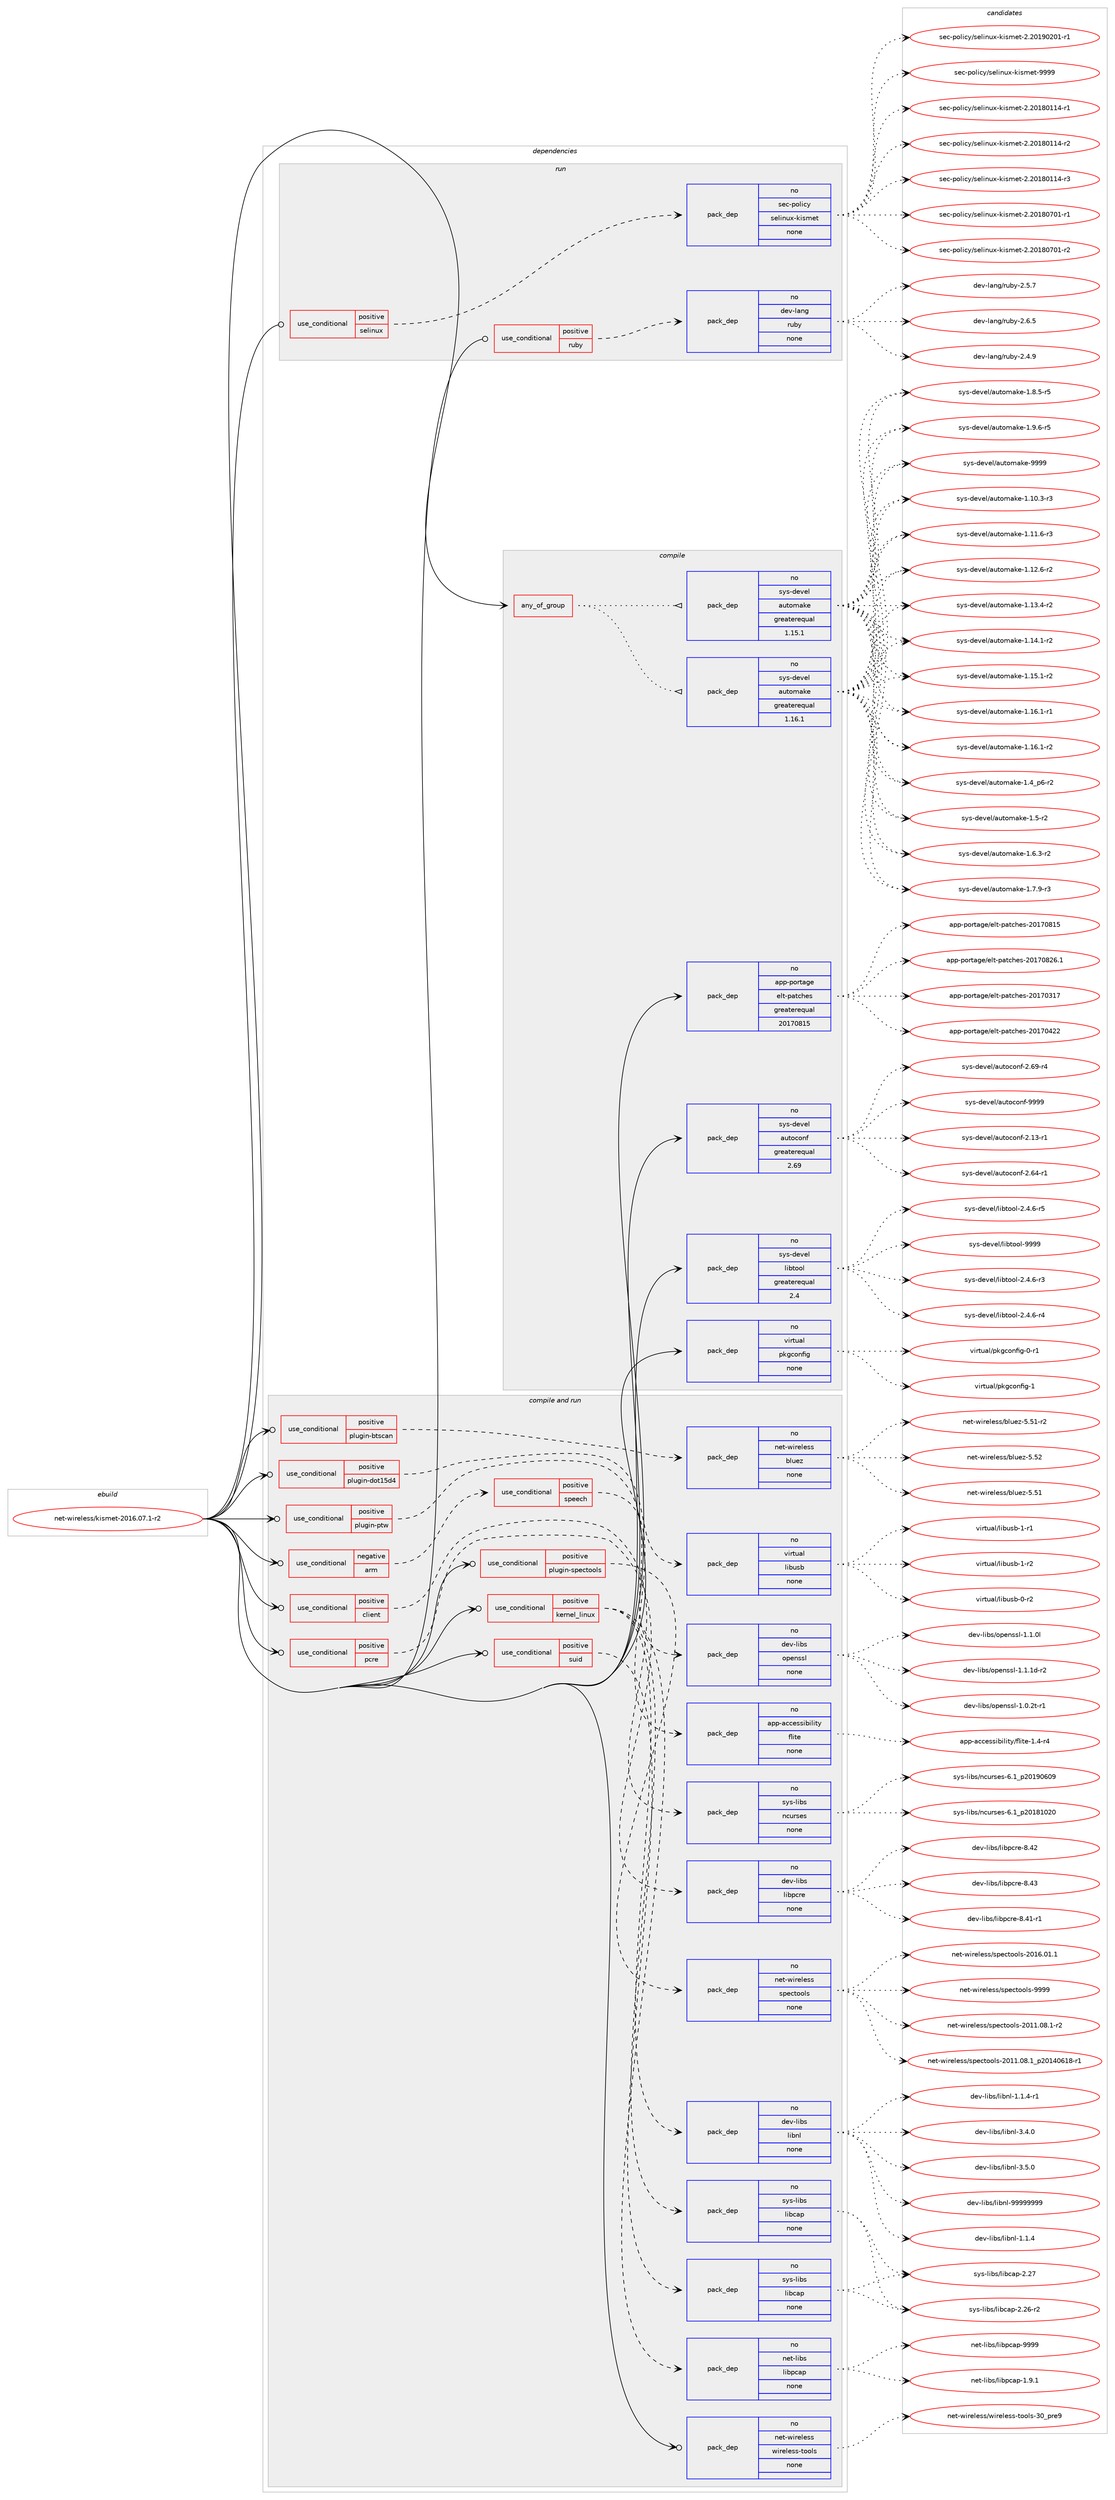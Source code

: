 digraph prolog {

# *************
# Graph options
# *************

newrank=true;
concentrate=true;
compound=true;
graph [rankdir=LR,fontname=Helvetica,fontsize=10,ranksep=1.5];#, ranksep=2.5, nodesep=0.2];
edge  [arrowhead=vee];
node  [fontname=Helvetica,fontsize=10];

# **********
# The ebuild
# **********

subgraph cluster_leftcol {
color=gray;
rank=same;
label=<<i>ebuild</i>>;
id [label="net-wireless/kismet-2016.07.1-r2", color=red, width=4, href="../net-wireless/kismet-2016.07.1-r2.svg"];
}

# ****************
# The dependencies
# ****************

subgraph cluster_midcol {
color=gray;
label=<<i>dependencies</i>>;
subgraph cluster_compile {
fillcolor="#eeeeee";
style=filled;
label=<<i>compile</i>>;
subgraph any14412 {
dependency844742 [label=<<TABLE BORDER="0" CELLBORDER="1" CELLSPACING="0" CELLPADDING="4"><TR><TD CELLPADDING="10">any_of_group</TD></TR></TABLE>>, shape=none, color=red];subgraph pack623772 {
dependency844743 [label=<<TABLE BORDER="0" CELLBORDER="1" CELLSPACING="0" CELLPADDING="4" WIDTH="220"><TR><TD ROWSPAN="6" CELLPADDING="30">pack_dep</TD></TR><TR><TD WIDTH="110">no</TD></TR><TR><TD>sys-devel</TD></TR><TR><TD>automake</TD></TR><TR><TD>greaterequal</TD></TR><TR><TD>1.16.1</TD></TR></TABLE>>, shape=none, color=blue];
}
dependency844742:e -> dependency844743:w [weight=20,style="dotted",arrowhead="oinv"];
subgraph pack623773 {
dependency844744 [label=<<TABLE BORDER="0" CELLBORDER="1" CELLSPACING="0" CELLPADDING="4" WIDTH="220"><TR><TD ROWSPAN="6" CELLPADDING="30">pack_dep</TD></TR><TR><TD WIDTH="110">no</TD></TR><TR><TD>sys-devel</TD></TR><TR><TD>automake</TD></TR><TR><TD>greaterequal</TD></TR><TR><TD>1.15.1</TD></TR></TABLE>>, shape=none, color=blue];
}
dependency844742:e -> dependency844744:w [weight=20,style="dotted",arrowhead="oinv"];
}
id:e -> dependency844742:w [weight=20,style="solid",arrowhead="vee"];
subgraph pack623774 {
dependency844745 [label=<<TABLE BORDER="0" CELLBORDER="1" CELLSPACING="0" CELLPADDING="4" WIDTH="220"><TR><TD ROWSPAN="6" CELLPADDING="30">pack_dep</TD></TR><TR><TD WIDTH="110">no</TD></TR><TR><TD>app-portage</TD></TR><TR><TD>elt-patches</TD></TR><TR><TD>greaterequal</TD></TR><TR><TD>20170815</TD></TR></TABLE>>, shape=none, color=blue];
}
id:e -> dependency844745:w [weight=20,style="solid",arrowhead="vee"];
subgraph pack623775 {
dependency844746 [label=<<TABLE BORDER="0" CELLBORDER="1" CELLSPACING="0" CELLPADDING="4" WIDTH="220"><TR><TD ROWSPAN="6" CELLPADDING="30">pack_dep</TD></TR><TR><TD WIDTH="110">no</TD></TR><TR><TD>sys-devel</TD></TR><TR><TD>autoconf</TD></TR><TR><TD>greaterequal</TD></TR><TR><TD>2.69</TD></TR></TABLE>>, shape=none, color=blue];
}
id:e -> dependency844746:w [weight=20,style="solid",arrowhead="vee"];
subgraph pack623776 {
dependency844747 [label=<<TABLE BORDER="0" CELLBORDER="1" CELLSPACING="0" CELLPADDING="4" WIDTH="220"><TR><TD ROWSPAN="6" CELLPADDING="30">pack_dep</TD></TR><TR><TD WIDTH="110">no</TD></TR><TR><TD>sys-devel</TD></TR><TR><TD>libtool</TD></TR><TR><TD>greaterequal</TD></TR><TR><TD>2.4</TD></TR></TABLE>>, shape=none, color=blue];
}
id:e -> dependency844747:w [weight=20,style="solid",arrowhead="vee"];
subgraph pack623777 {
dependency844748 [label=<<TABLE BORDER="0" CELLBORDER="1" CELLSPACING="0" CELLPADDING="4" WIDTH="220"><TR><TD ROWSPAN="6" CELLPADDING="30">pack_dep</TD></TR><TR><TD WIDTH="110">no</TD></TR><TR><TD>virtual</TD></TR><TR><TD>pkgconfig</TD></TR><TR><TD>none</TD></TR><TR><TD></TD></TR></TABLE>>, shape=none, color=blue];
}
id:e -> dependency844748:w [weight=20,style="solid",arrowhead="vee"];
}
subgraph cluster_compileandrun {
fillcolor="#eeeeee";
style=filled;
label=<<i>compile and run</i>>;
subgraph cond206055 {
dependency844749 [label=<<TABLE BORDER="0" CELLBORDER="1" CELLSPACING="0" CELLPADDING="4"><TR><TD ROWSPAN="3" CELLPADDING="10">use_conditional</TD></TR><TR><TD>negative</TD></TR><TR><TD>arm</TD></TR></TABLE>>, shape=none, color=red];
subgraph cond206056 {
dependency844750 [label=<<TABLE BORDER="0" CELLBORDER="1" CELLSPACING="0" CELLPADDING="4"><TR><TD ROWSPAN="3" CELLPADDING="10">use_conditional</TD></TR><TR><TD>positive</TD></TR><TR><TD>speech</TD></TR></TABLE>>, shape=none, color=red];
subgraph pack623778 {
dependency844751 [label=<<TABLE BORDER="0" CELLBORDER="1" CELLSPACING="0" CELLPADDING="4" WIDTH="220"><TR><TD ROWSPAN="6" CELLPADDING="30">pack_dep</TD></TR><TR><TD WIDTH="110">no</TD></TR><TR><TD>app-accessibility</TD></TR><TR><TD>flite</TD></TR><TR><TD>none</TD></TR><TR><TD></TD></TR></TABLE>>, shape=none, color=blue];
}
dependency844750:e -> dependency844751:w [weight=20,style="dashed",arrowhead="vee"];
}
dependency844749:e -> dependency844750:w [weight=20,style="dashed",arrowhead="vee"];
}
id:e -> dependency844749:w [weight=20,style="solid",arrowhead="odotvee"];
subgraph cond206057 {
dependency844752 [label=<<TABLE BORDER="0" CELLBORDER="1" CELLSPACING="0" CELLPADDING="4"><TR><TD ROWSPAN="3" CELLPADDING="10">use_conditional</TD></TR><TR><TD>positive</TD></TR><TR><TD>client</TD></TR></TABLE>>, shape=none, color=red];
subgraph pack623779 {
dependency844753 [label=<<TABLE BORDER="0" CELLBORDER="1" CELLSPACING="0" CELLPADDING="4" WIDTH="220"><TR><TD ROWSPAN="6" CELLPADDING="30">pack_dep</TD></TR><TR><TD WIDTH="110">no</TD></TR><TR><TD>sys-libs</TD></TR><TR><TD>ncurses</TD></TR><TR><TD>none</TD></TR><TR><TD></TD></TR></TABLE>>, shape=none, color=blue];
}
dependency844752:e -> dependency844753:w [weight=20,style="dashed",arrowhead="vee"];
}
id:e -> dependency844752:w [weight=20,style="solid",arrowhead="odotvee"];
subgraph cond206058 {
dependency844754 [label=<<TABLE BORDER="0" CELLBORDER="1" CELLSPACING="0" CELLPADDING="4"><TR><TD ROWSPAN="3" CELLPADDING="10">use_conditional</TD></TR><TR><TD>positive</TD></TR><TR><TD>kernel_linux</TD></TR></TABLE>>, shape=none, color=red];
subgraph pack623780 {
dependency844755 [label=<<TABLE BORDER="0" CELLBORDER="1" CELLSPACING="0" CELLPADDING="4" WIDTH="220"><TR><TD ROWSPAN="6" CELLPADDING="30">pack_dep</TD></TR><TR><TD WIDTH="110">no</TD></TR><TR><TD>sys-libs</TD></TR><TR><TD>libcap</TD></TR><TR><TD>none</TD></TR><TR><TD></TD></TR></TABLE>>, shape=none, color=blue];
}
dependency844754:e -> dependency844755:w [weight=20,style="dashed",arrowhead="vee"];
subgraph pack623781 {
dependency844756 [label=<<TABLE BORDER="0" CELLBORDER="1" CELLSPACING="0" CELLPADDING="4" WIDTH="220"><TR><TD ROWSPAN="6" CELLPADDING="30">pack_dep</TD></TR><TR><TD WIDTH="110">no</TD></TR><TR><TD>dev-libs</TD></TR><TR><TD>libnl</TD></TR><TR><TD>none</TD></TR><TR><TD></TD></TR></TABLE>>, shape=none, color=blue];
}
dependency844754:e -> dependency844756:w [weight=20,style="dashed",arrowhead="vee"];
subgraph pack623782 {
dependency844757 [label=<<TABLE BORDER="0" CELLBORDER="1" CELLSPACING="0" CELLPADDING="4" WIDTH="220"><TR><TD ROWSPAN="6" CELLPADDING="30">pack_dep</TD></TR><TR><TD WIDTH="110">no</TD></TR><TR><TD>net-libs</TD></TR><TR><TD>libpcap</TD></TR><TR><TD>none</TD></TR><TR><TD></TD></TR></TABLE>>, shape=none, color=blue];
}
dependency844754:e -> dependency844757:w [weight=20,style="dashed",arrowhead="vee"];
}
id:e -> dependency844754:w [weight=20,style="solid",arrowhead="odotvee"];
subgraph cond206059 {
dependency844758 [label=<<TABLE BORDER="0" CELLBORDER="1" CELLSPACING="0" CELLPADDING="4"><TR><TD ROWSPAN="3" CELLPADDING="10">use_conditional</TD></TR><TR><TD>positive</TD></TR><TR><TD>pcre</TD></TR></TABLE>>, shape=none, color=red];
subgraph pack623783 {
dependency844759 [label=<<TABLE BORDER="0" CELLBORDER="1" CELLSPACING="0" CELLPADDING="4" WIDTH="220"><TR><TD ROWSPAN="6" CELLPADDING="30">pack_dep</TD></TR><TR><TD WIDTH="110">no</TD></TR><TR><TD>dev-libs</TD></TR><TR><TD>libpcre</TD></TR><TR><TD>none</TD></TR><TR><TD></TD></TR></TABLE>>, shape=none, color=blue];
}
dependency844758:e -> dependency844759:w [weight=20,style="dashed",arrowhead="vee"];
}
id:e -> dependency844758:w [weight=20,style="solid",arrowhead="odotvee"];
subgraph cond206060 {
dependency844760 [label=<<TABLE BORDER="0" CELLBORDER="1" CELLSPACING="0" CELLPADDING="4"><TR><TD ROWSPAN="3" CELLPADDING="10">use_conditional</TD></TR><TR><TD>positive</TD></TR><TR><TD>plugin-btscan</TD></TR></TABLE>>, shape=none, color=red];
subgraph pack623784 {
dependency844761 [label=<<TABLE BORDER="0" CELLBORDER="1" CELLSPACING="0" CELLPADDING="4" WIDTH="220"><TR><TD ROWSPAN="6" CELLPADDING="30">pack_dep</TD></TR><TR><TD WIDTH="110">no</TD></TR><TR><TD>net-wireless</TD></TR><TR><TD>bluez</TD></TR><TR><TD>none</TD></TR><TR><TD></TD></TR></TABLE>>, shape=none, color=blue];
}
dependency844760:e -> dependency844761:w [weight=20,style="dashed",arrowhead="vee"];
}
id:e -> dependency844760:w [weight=20,style="solid",arrowhead="odotvee"];
subgraph cond206061 {
dependency844762 [label=<<TABLE BORDER="0" CELLBORDER="1" CELLSPACING="0" CELLPADDING="4"><TR><TD ROWSPAN="3" CELLPADDING="10">use_conditional</TD></TR><TR><TD>positive</TD></TR><TR><TD>plugin-dot15d4</TD></TR></TABLE>>, shape=none, color=red];
subgraph pack623785 {
dependency844763 [label=<<TABLE BORDER="0" CELLBORDER="1" CELLSPACING="0" CELLPADDING="4" WIDTH="220"><TR><TD ROWSPAN="6" CELLPADDING="30">pack_dep</TD></TR><TR><TD WIDTH="110">no</TD></TR><TR><TD>virtual</TD></TR><TR><TD>libusb</TD></TR><TR><TD>none</TD></TR><TR><TD></TD></TR></TABLE>>, shape=none, color=blue];
}
dependency844762:e -> dependency844763:w [weight=20,style="dashed",arrowhead="vee"];
}
id:e -> dependency844762:w [weight=20,style="solid",arrowhead="odotvee"];
subgraph cond206062 {
dependency844764 [label=<<TABLE BORDER="0" CELLBORDER="1" CELLSPACING="0" CELLPADDING="4"><TR><TD ROWSPAN="3" CELLPADDING="10">use_conditional</TD></TR><TR><TD>positive</TD></TR><TR><TD>plugin-ptw</TD></TR></TABLE>>, shape=none, color=red];
subgraph pack623786 {
dependency844765 [label=<<TABLE BORDER="0" CELLBORDER="1" CELLSPACING="0" CELLPADDING="4" WIDTH="220"><TR><TD ROWSPAN="6" CELLPADDING="30">pack_dep</TD></TR><TR><TD WIDTH="110">no</TD></TR><TR><TD>dev-libs</TD></TR><TR><TD>openssl</TD></TR><TR><TD>none</TD></TR><TR><TD></TD></TR></TABLE>>, shape=none, color=blue];
}
dependency844764:e -> dependency844765:w [weight=20,style="dashed",arrowhead="vee"];
}
id:e -> dependency844764:w [weight=20,style="solid",arrowhead="odotvee"];
subgraph cond206063 {
dependency844766 [label=<<TABLE BORDER="0" CELLBORDER="1" CELLSPACING="0" CELLPADDING="4"><TR><TD ROWSPAN="3" CELLPADDING="10">use_conditional</TD></TR><TR><TD>positive</TD></TR><TR><TD>plugin-spectools</TD></TR></TABLE>>, shape=none, color=red];
subgraph pack623787 {
dependency844767 [label=<<TABLE BORDER="0" CELLBORDER="1" CELLSPACING="0" CELLPADDING="4" WIDTH="220"><TR><TD ROWSPAN="6" CELLPADDING="30">pack_dep</TD></TR><TR><TD WIDTH="110">no</TD></TR><TR><TD>net-wireless</TD></TR><TR><TD>spectools</TD></TR><TR><TD>none</TD></TR><TR><TD></TD></TR></TABLE>>, shape=none, color=blue];
}
dependency844766:e -> dependency844767:w [weight=20,style="dashed",arrowhead="vee"];
}
id:e -> dependency844766:w [weight=20,style="solid",arrowhead="odotvee"];
subgraph cond206064 {
dependency844768 [label=<<TABLE BORDER="0" CELLBORDER="1" CELLSPACING="0" CELLPADDING="4"><TR><TD ROWSPAN="3" CELLPADDING="10">use_conditional</TD></TR><TR><TD>positive</TD></TR><TR><TD>suid</TD></TR></TABLE>>, shape=none, color=red];
subgraph pack623788 {
dependency844769 [label=<<TABLE BORDER="0" CELLBORDER="1" CELLSPACING="0" CELLPADDING="4" WIDTH="220"><TR><TD ROWSPAN="6" CELLPADDING="30">pack_dep</TD></TR><TR><TD WIDTH="110">no</TD></TR><TR><TD>sys-libs</TD></TR><TR><TD>libcap</TD></TR><TR><TD>none</TD></TR><TR><TD></TD></TR></TABLE>>, shape=none, color=blue];
}
dependency844768:e -> dependency844769:w [weight=20,style="dashed",arrowhead="vee"];
}
id:e -> dependency844768:w [weight=20,style="solid",arrowhead="odotvee"];
subgraph pack623789 {
dependency844770 [label=<<TABLE BORDER="0" CELLBORDER="1" CELLSPACING="0" CELLPADDING="4" WIDTH="220"><TR><TD ROWSPAN="6" CELLPADDING="30">pack_dep</TD></TR><TR><TD WIDTH="110">no</TD></TR><TR><TD>net-wireless</TD></TR><TR><TD>wireless-tools</TD></TR><TR><TD>none</TD></TR><TR><TD></TD></TR></TABLE>>, shape=none, color=blue];
}
id:e -> dependency844770:w [weight=20,style="solid",arrowhead="odotvee"];
}
subgraph cluster_run {
fillcolor="#eeeeee";
style=filled;
label=<<i>run</i>>;
subgraph cond206065 {
dependency844771 [label=<<TABLE BORDER="0" CELLBORDER="1" CELLSPACING="0" CELLPADDING="4"><TR><TD ROWSPAN="3" CELLPADDING="10">use_conditional</TD></TR><TR><TD>positive</TD></TR><TR><TD>ruby</TD></TR></TABLE>>, shape=none, color=red];
subgraph pack623790 {
dependency844772 [label=<<TABLE BORDER="0" CELLBORDER="1" CELLSPACING="0" CELLPADDING="4" WIDTH="220"><TR><TD ROWSPAN="6" CELLPADDING="30">pack_dep</TD></TR><TR><TD WIDTH="110">no</TD></TR><TR><TD>dev-lang</TD></TR><TR><TD>ruby</TD></TR><TR><TD>none</TD></TR><TR><TD></TD></TR></TABLE>>, shape=none, color=blue];
}
dependency844771:e -> dependency844772:w [weight=20,style="dashed",arrowhead="vee"];
}
id:e -> dependency844771:w [weight=20,style="solid",arrowhead="odot"];
subgraph cond206066 {
dependency844773 [label=<<TABLE BORDER="0" CELLBORDER="1" CELLSPACING="0" CELLPADDING="4"><TR><TD ROWSPAN="3" CELLPADDING="10">use_conditional</TD></TR><TR><TD>positive</TD></TR><TR><TD>selinux</TD></TR></TABLE>>, shape=none, color=red];
subgraph pack623791 {
dependency844774 [label=<<TABLE BORDER="0" CELLBORDER="1" CELLSPACING="0" CELLPADDING="4" WIDTH="220"><TR><TD ROWSPAN="6" CELLPADDING="30">pack_dep</TD></TR><TR><TD WIDTH="110">no</TD></TR><TR><TD>sec-policy</TD></TR><TR><TD>selinux-kismet</TD></TR><TR><TD>none</TD></TR><TR><TD></TD></TR></TABLE>>, shape=none, color=blue];
}
dependency844773:e -> dependency844774:w [weight=20,style="dashed",arrowhead="vee"];
}
id:e -> dependency844773:w [weight=20,style="solid",arrowhead="odot"];
}
}

# **************
# The candidates
# **************

subgraph cluster_choices {
rank=same;
color=gray;
label=<<i>candidates</i>>;

subgraph choice623772 {
color=black;
nodesep=1;
choice11512111545100101118101108479711711611110997107101454946494846514511451 [label="sys-devel/automake-1.10.3-r3", color=red, width=4,href="../sys-devel/automake-1.10.3-r3.svg"];
choice11512111545100101118101108479711711611110997107101454946494946544511451 [label="sys-devel/automake-1.11.6-r3", color=red, width=4,href="../sys-devel/automake-1.11.6-r3.svg"];
choice11512111545100101118101108479711711611110997107101454946495046544511450 [label="sys-devel/automake-1.12.6-r2", color=red, width=4,href="../sys-devel/automake-1.12.6-r2.svg"];
choice11512111545100101118101108479711711611110997107101454946495146524511450 [label="sys-devel/automake-1.13.4-r2", color=red, width=4,href="../sys-devel/automake-1.13.4-r2.svg"];
choice11512111545100101118101108479711711611110997107101454946495246494511450 [label="sys-devel/automake-1.14.1-r2", color=red, width=4,href="../sys-devel/automake-1.14.1-r2.svg"];
choice11512111545100101118101108479711711611110997107101454946495346494511450 [label="sys-devel/automake-1.15.1-r2", color=red, width=4,href="../sys-devel/automake-1.15.1-r2.svg"];
choice11512111545100101118101108479711711611110997107101454946495446494511449 [label="sys-devel/automake-1.16.1-r1", color=red, width=4,href="../sys-devel/automake-1.16.1-r1.svg"];
choice11512111545100101118101108479711711611110997107101454946495446494511450 [label="sys-devel/automake-1.16.1-r2", color=red, width=4,href="../sys-devel/automake-1.16.1-r2.svg"];
choice115121115451001011181011084797117116111109971071014549465295112544511450 [label="sys-devel/automake-1.4_p6-r2", color=red, width=4,href="../sys-devel/automake-1.4_p6-r2.svg"];
choice11512111545100101118101108479711711611110997107101454946534511450 [label="sys-devel/automake-1.5-r2", color=red, width=4,href="../sys-devel/automake-1.5-r2.svg"];
choice115121115451001011181011084797117116111109971071014549465446514511450 [label="sys-devel/automake-1.6.3-r2", color=red, width=4,href="../sys-devel/automake-1.6.3-r2.svg"];
choice115121115451001011181011084797117116111109971071014549465546574511451 [label="sys-devel/automake-1.7.9-r3", color=red, width=4,href="../sys-devel/automake-1.7.9-r3.svg"];
choice115121115451001011181011084797117116111109971071014549465646534511453 [label="sys-devel/automake-1.8.5-r5", color=red, width=4,href="../sys-devel/automake-1.8.5-r5.svg"];
choice115121115451001011181011084797117116111109971071014549465746544511453 [label="sys-devel/automake-1.9.6-r5", color=red, width=4,href="../sys-devel/automake-1.9.6-r5.svg"];
choice115121115451001011181011084797117116111109971071014557575757 [label="sys-devel/automake-9999", color=red, width=4,href="../sys-devel/automake-9999.svg"];
dependency844743:e -> choice11512111545100101118101108479711711611110997107101454946494846514511451:w [style=dotted,weight="100"];
dependency844743:e -> choice11512111545100101118101108479711711611110997107101454946494946544511451:w [style=dotted,weight="100"];
dependency844743:e -> choice11512111545100101118101108479711711611110997107101454946495046544511450:w [style=dotted,weight="100"];
dependency844743:e -> choice11512111545100101118101108479711711611110997107101454946495146524511450:w [style=dotted,weight="100"];
dependency844743:e -> choice11512111545100101118101108479711711611110997107101454946495246494511450:w [style=dotted,weight="100"];
dependency844743:e -> choice11512111545100101118101108479711711611110997107101454946495346494511450:w [style=dotted,weight="100"];
dependency844743:e -> choice11512111545100101118101108479711711611110997107101454946495446494511449:w [style=dotted,weight="100"];
dependency844743:e -> choice11512111545100101118101108479711711611110997107101454946495446494511450:w [style=dotted,weight="100"];
dependency844743:e -> choice115121115451001011181011084797117116111109971071014549465295112544511450:w [style=dotted,weight="100"];
dependency844743:e -> choice11512111545100101118101108479711711611110997107101454946534511450:w [style=dotted,weight="100"];
dependency844743:e -> choice115121115451001011181011084797117116111109971071014549465446514511450:w [style=dotted,weight="100"];
dependency844743:e -> choice115121115451001011181011084797117116111109971071014549465546574511451:w [style=dotted,weight="100"];
dependency844743:e -> choice115121115451001011181011084797117116111109971071014549465646534511453:w [style=dotted,weight="100"];
dependency844743:e -> choice115121115451001011181011084797117116111109971071014549465746544511453:w [style=dotted,weight="100"];
dependency844743:e -> choice115121115451001011181011084797117116111109971071014557575757:w [style=dotted,weight="100"];
}
subgraph choice623773 {
color=black;
nodesep=1;
choice11512111545100101118101108479711711611110997107101454946494846514511451 [label="sys-devel/automake-1.10.3-r3", color=red, width=4,href="../sys-devel/automake-1.10.3-r3.svg"];
choice11512111545100101118101108479711711611110997107101454946494946544511451 [label="sys-devel/automake-1.11.6-r3", color=red, width=4,href="../sys-devel/automake-1.11.6-r3.svg"];
choice11512111545100101118101108479711711611110997107101454946495046544511450 [label="sys-devel/automake-1.12.6-r2", color=red, width=4,href="../sys-devel/automake-1.12.6-r2.svg"];
choice11512111545100101118101108479711711611110997107101454946495146524511450 [label="sys-devel/automake-1.13.4-r2", color=red, width=4,href="../sys-devel/automake-1.13.4-r2.svg"];
choice11512111545100101118101108479711711611110997107101454946495246494511450 [label="sys-devel/automake-1.14.1-r2", color=red, width=4,href="../sys-devel/automake-1.14.1-r2.svg"];
choice11512111545100101118101108479711711611110997107101454946495346494511450 [label="sys-devel/automake-1.15.1-r2", color=red, width=4,href="../sys-devel/automake-1.15.1-r2.svg"];
choice11512111545100101118101108479711711611110997107101454946495446494511449 [label="sys-devel/automake-1.16.1-r1", color=red, width=4,href="../sys-devel/automake-1.16.1-r1.svg"];
choice11512111545100101118101108479711711611110997107101454946495446494511450 [label="sys-devel/automake-1.16.1-r2", color=red, width=4,href="../sys-devel/automake-1.16.1-r2.svg"];
choice115121115451001011181011084797117116111109971071014549465295112544511450 [label="sys-devel/automake-1.4_p6-r2", color=red, width=4,href="../sys-devel/automake-1.4_p6-r2.svg"];
choice11512111545100101118101108479711711611110997107101454946534511450 [label="sys-devel/automake-1.5-r2", color=red, width=4,href="../sys-devel/automake-1.5-r2.svg"];
choice115121115451001011181011084797117116111109971071014549465446514511450 [label="sys-devel/automake-1.6.3-r2", color=red, width=4,href="../sys-devel/automake-1.6.3-r2.svg"];
choice115121115451001011181011084797117116111109971071014549465546574511451 [label="sys-devel/automake-1.7.9-r3", color=red, width=4,href="../sys-devel/automake-1.7.9-r3.svg"];
choice115121115451001011181011084797117116111109971071014549465646534511453 [label="sys-devel/automake-1.8.5-r5", color=red, width=4,href="../sys-devel/automake-1.8.5-r5.svg"];
choice115121115451001011181011084797117116111109971071014549465746544511453 [label="sys-devel/automake-1.9.6-r5", color=red, width=4,href="../sys-devel/automake-1.9.6-r5.svg"];
choice115121115451001011181011084797117116111109971071014557575757 [label="sys-devel/automake-9999", color=red, width=4,href="../sys-devel/automake-9999.svg"];
dependency844744:e -> choice11512111545100101118101108479711711611110997107101454946494846514511451:w [style=dotted,weight="100"];
dependency844744:e -> choice11512111545100101118101108479711711611110997107101454946494946544511451:w [style=dotted,weight="100"];
dependency844744:e -> choice11512111545100101118101108479711711611110997107101454946495046544511450:w [style=dotted,weight="100"];
dependency844744:e -> choice11512111545100101118101108479711711611110997107101454946495146524511450:w [style=dotted,weight="100"];
dependency844744:e -> choice11512111545100101118101108479711711611110997107101454946495246494511450:w [style=dotted,weight="100"];
dependency844744:e -> choice11512111545100101118101108479711711611110997107101454946495346494511450:w [style=dotted,weight="100"];
dependency844744:e -> choice11512111545100101118101108479711711611110997107101454946495446494511449:w [style=dotted,weight="100"];
dependency844744:e -> choice11512111545100101118101108479711711611110997107101454946495446494511450:w [style=dotted,weight="100"];
dependency844744:e -> choice115121115451001011181011084797117116111109971071014549465295112544511450:w [style=dotted,weight="100"];
dependency844744:e -> choice11512111545100101118101108479711711611110997107101454946534511450:w [style=dotted,weight="100"];
dependency844744:e -> choice115121115451001011181011084797117116111109971071014549465446514511450:w [style=dotted,weight="100"];
dependency844744:e -> choice115121115451001011181011084797117116111109971071014549465546574511451:w [style=dotted,weight="100"];
dependency844744:e -> choice115121115451001011181011084797117116111109971071014549465646534511453:w [style=dotted,weight="100"];
dependency844744:e -> choice115121115451001011181011084797117116111109971071014549465746544511453:w [style=dotted,weight="100"];
dependency844744:e -> choice115121115451001011181011084797117116111109971071014557575757:w [style=dotted,weight="100"];
}
subgraph choice623774 {
color=black;
nodesep=1;
choice97112112451121111141169710310147101108116451129711699104101115455048495548514955 [label="app-portage/elt-patches-20170317", color=red, width=4,href="../app-portage/elt-patches-20170317.svg"];
choice97112112451121111141169710310147101108116451129711699104101115455048495548525050 [label="app-portage/elt-patches-20170422", color=red, width=4,href="../app-portage/elt-patches-20170422.svg"];
choice97112112451121111141169710310147101108116451129711699104101115455048495548564953 [label="app-portage/elt-patches-20170815", color=red, width=4,href="../app-portage/elt-patches-20170815.svg"];
choice971121124511211111411697103101471011081164511297116991041011154550484955485650544649 [label="app-portage/elt-patches-20170826.1", color=red, width=4,href="../app-portage/elt-patches-20170826.1.svg"];
dependency844745:e -> choice97112112451121111141169710310147101108116451129711699104101115455048495548514955:w [style=dotted,weight="100"];
dependency844745:e -> choice97112112451121111141169710310147101108116451129711699104101115455048495548525050:w [style=dotted,weight="100"];
dependency844745:e -> choice97112112451121111141169710310147101108116451129711699104101115455048495548564953:w [style=dotted,weight="100"];
dependency844745:e -> choice971121124511211111411697103101471011081164511297116991041011154550484955485650544649:w [style=dotted,weight="100"];
}
subgraph choice623775 {
color=black;
nodesep=1;
choice1151211154510010111810110847971171161119911111010245504649514511449 [label="sys-devel/autoconf-2.13-r1", color=red, width=4,href="../sys-devel/autoconf-2.13-r1.svg"];
choice1151211154510010111810110847971171161119911111010245504654524511449 [label="sys-devel/autoconf-2.64-r1", color=red, width=4,href="../sys-devel/autoconf-2.64-r1.svg"];
choice1151211154510010111810110847971171161119911111010245504654574511452 [label="sys-devel/autoconf-2.69-r4", color=red, width=4,href="../sys-devel/autoconf-2.69-r4.svg"];
choice115121115451001011181011084797117116111991111101024557575757 [label="sys-devel/autoconf-9999", color=red, width=4,href="../sys-devel/autoconf-9999.svg"];
dependency844746:e -> choice1151211154510010111810110847971171161119911111010245504649514511449:w [style=dotted,weight="100"];
dependency844746:e -> choice1151211154510010111810110847971171161119911111010245504654524511449:w [style=dotted,weight="100"];
dependency844746:e -> choice1151211154510010111810110847971171161119911111010245504654574511452:w [style=dotted,weight="100"];
dependency844746:e -> choice115121115451001011181011084797117116111991111101024557575757:w [style=dotted,weight="100"];
}
subgraph choice623776 {
color=black;
nodesep=1;
choice1151211154510010111810110847108105981161111111084550465246544511451 [label="sys-devel/libtool-2.4.6-r3", color=red, width=4,href="../sys-devel/libtool-2.4.6-r3.svg"];
choice1151211154510010111810110847108105981161111111084550465246544511452 [label="sys-devel/libtool-2.4.6-r4", color=red, width=4,href="../sys-devel/libtool-2.4.6-r4.svg"];
choice1151211154510010111810110847108105981161111111084550465246544511453 [label="sys-devel/libtool-2.4.6-r5", color=red, width=4,href="../sys-devel/libtool-2.4.6-r5.svg"];
choice1151211154510010111810110847108105981161111111084557575757 [label="sys-devel/libtool-9999", color=red, width=4,href="../sys-devel/libtool-9999.svg"];
dependency844747:e -> choice1151211154510010111810110847108105981161111111084550465246544511451:w [style=dotted,weight="100"];
dependency844747:e -> choice1151211154510010111810110847108105981161111111084550465246544511452:w [style=dotted,weight="100"];
dependency844747:e -> choice1151211154510010111810110847108105981161111111084550465246544511453:w [style=dotted,weight="100"];
dependency844747:e -> choice1151211154510010111810110847108105981161111111084557575757:w [style=dotted,weight="100"];
}
subgraph choice623777 {
color=black;
nodesep=1;
choice11810511411611797108471121071039911111010210510345484511449 [label="virtual/pkgconfig-0-r1", color=red, width=4,href="../virtual/pkgconfig-0-r1.svg"];
choice1181051141161179710847112107103991111101021051034549 [label="virtual/pkgconfig-1", color=red, width=4,href="../virtual/pkgconfig-1.svg"];
dependency844748:e -> choice11810511411611797108471121071039911111010210510345484511449:w [style=dotted,weight="100"];
dependency844748:e -> choice1181051141161179710847112107103991111101021051034549:w [style=dotted,weight="100"];
}
subgraph choice623778 {
color=black;
nodesep=1;
choice97112112459799991011151151059810510810511612147102108105116101454946524511452 [label="app-accessibility/flite-1.4-r4", color=red, width=4,href="../app-accessibility/flite-1.4-r4.svg"];
dependency844751:e -> choice97112112459799991011151151059810510810511612147102108105116101454946524511452:w [style=dotted,weight="100"];
}
subgraph choice623779 {
color=black;
nodesep=1;
choice1151211154510810598115471109911711411510111545544649951125048495649485048 [label="sys-libs/ncurses-6.1_p20181020", color=red, width=4,href="../sys-libs/ncurses-6.1_p20181020.svg"];
choice1151211154510810598115471109911711411510111545544649951125048495748544857 [label="sys-libs/ncurses-6.1_p20190609", color=red, width=4,href="../sys-libs/ncurses-6.1_p20190609.svg"];
dependency844753:e -> choice1151211154510810598115471109911711411510111545544649951125048495649485048:w [style=dotted,weight="100"];
dependency844753:e -> choice1151211154510810598115471109911711411510111545544649951125048495748544857:w [style=dotted,weight="100"];
}
subgraph choice623780 {
color=black;
nodesep=1;
choice11512111545108105981154710810598999711245504650544511450 [label="sys-libs/libcap-2.26-r2", color=red, width=4,href="../sys-libs/libcap-2.26-r2.svg"];
choice1151211154510810598115471081059899971124550465055 [label="sys-libs/libcap-2.27", color=red, width=4,href="../sys-libs/libcap-2.27.svg"];
dependency844755:e -> choice11512111545108105981154710810598999711245504650544511450:w [style=dotted,weight="100"];
dependency844755:e -> choice1151211154510810598115471081059899971124550465055:w [style=dotted,weight="100"];
}
subgraph choice623781 {
color=black;
nodesep=1;
choice10010111845108105981154710810598110108454946494652 [label="dev-libs/libnl-1.1.4", color=red, width=4,href="../dev-libs/libnl-1.1.4.svg"];
choice100101118451081059811547108105981101084549464946524511449 [label="dev-libs/libnl-1.1.4-r1", color=red, width=4,href="../dev-libs/libnl-1.1.4-r1.svg"];
choice10010111845108105981154710810598110108455146524648 [label="dev-libs/libnl-3.4.0", color=red, width=4,href="../dev-libs/libnl-3.4.0.svg"];
choice10010111845108105981154710810598110108455146534648 [label="dev-libs/libnl-3.5.0", color=red, width=4,href="../dev-libs/libnl-3.5.0.svg"];
choice10010111845108105981154710810598110108455757575757575757 [label="dev-libs/libnl-99999999", color=red, width=4,href="../dev-libs/libnl-99999999.svg"];
dependency844756:e -> choice10010111845108105981154710810598110108454946494652:w [style=dotted,weight="100"];
dependency844756:e -> choice100101118451081059811547108105981101084549464946524511449:w [style=dotted,weight="100"];
dependency844756:e -> choice10010111845108105981154710810598110108455146524648:w [style=dotted,weight="100"];
dependency844756:e -> choice10010111845108105981154710810598110108455146534648:w [style=dotted,weight="100"];
dependency844756:e -> choice10010111845108105981154710810598110108455757575757575757:w [style=dotted,weight="100"];
}
subgraph choice623782 {
color=black;
nodesep=1;
choice110101116451081059811547108105981129997112454946574649 [label="net-libs/libpcap-1.9.1", color=red, width=4,href="../net-libs/libpcap-1.9.1.svg"];
choice1101011164510810598115471081059811299971124557575757 [label="net-libs/libpcap-9999", color=red, width=4,href="../net-libs/libpcap-9999.svg"];
dependency844757:e -> choice110101116451081059811547108105981129997112454946574649:w [style=dotted,weight="100"];
dependency844757:e -> choice1101011164510810598115471081059811299971124557575757:w [style=dotted,weight="100"];
}
subgraph choice623783 {
color=black;
nodesep=1;
choice100101118451081059811547108105981129911410145564652494511449 [label="dev-libs/libpcre-8.41-r1", color=red, width=4,href="../dev-libs/libpcre-8.41-r1.svg"];
choice10010111845108105981154710810598112991141014556465250 [label="dev-libs/libpcre-8.42", color=red, width=4,href="../dev-libs/libpcre-8.42.svg"];
choice10010111845108105981154710810598112991141014556465251 [label="dev-libs/libpcre-8.43", color=red, width=4,href="../dev-libs/libpcre-8.43.svg"];
dependency844759:e -> choice100101118451081059811547108105981129911410145564652494511449:w [style=dotted,weight="100"];
dependency844759:e -> choice10010111845108105981154710810598112991141014556465250:w [style=dotted,weight="100"];
dependency844759:e -> choice10010111845108105981154710810598112991141014556465251:w [style=dotted,weight="100"];
}
subgraph choice623784 {
color=black;
nodesep=1;
choice1101011164511910511410110810111511547981081171011224553465349 [label="net-wireless/bluez-5.51", color=red, width=4,href="../net-wireless/bluez-5.51.svg"];
choice11010111645119105114101108101115115479810811710112245534653494511450 [label="net-wireless/bluez-5.51-r2", color=red, width=4,href="../net-wireless/bluez-5.51-r2.svg"];
choice1101011164511910511410110810111511547981081171011224553465350 [label="net-wireless/bluez-5.52", color=red, width=4,href="../net-wireless/bluez-5.52.svg"];
dependency844761:e -> choice1101011164511910511410110810111511547981081171011224553465349:w [style=dotted,weight="100"];
dependency844761:e -> choice11010111645119105114101108101115115479810811710112245534653494511450:w [style=dotted,weight="100"];
dependency844761:e -> choice1101011164511910511410110810111511547981081171011224553465350:w [style=dotted,weight="100"];
}
subgraph choice623785 {
color=black;
nodesep=1;
choice1181051141161179710847108105981171159845484511450 [label="virtual/libusb-0-r2", color=red, width=4,href="../virtual/libusb-0-r2.svg"];
choice1181051141161179710847108105981171159845494511449 [label="virtual/libusb-1-r1", color=red, width=4,href="../virtual/libusb-1-r1.svg"];
choice1181051141161179710847108105981171159845494511450 [label="virtual/libusb-1-r2", color=red, width=4,href="../virtual/libusb-1-r2.svg"];
dependency844763:e -> choice1181051141161179710847108105981171159845484511450:w [style=dotted,weight="100"];
dependency844763:e -> choice1181051141161179710847108105981171159845494511449:w [style=dotted,weight="100"];
dependency844763:e -> choice1181051141161179710847108105981171159845494511450:w [style=dotted,weight="100"];
}
subgraph choice623786 {
color=black;
nodesep=1;
choice1001011184510810598115471111121011101151151084549464846501164511449 [label="dev-libs/openssl-1.0.2t-r1", color=red, width=4,href="../dev-libs/openssl-1.0.2t-r1.svg"];
choice100101118451081059811547111112101110115115108454946494648108 [label="dev-libs/openssl-1.1.0l", color=red, width=4,href="../dev-libs/openssl-1.1.0l.svg"];
choice1001011184510810598115471111121011101151151084549464946491004511450 [label="dev-libs/openssl-1.1.1d-r2", color=red, width=4,href="../dev-libs/openssl-1.1.1d-r2.svg"];
dependency844765:e -> choice1001011184510810598115471111121011101151151084549464846501164511449:w [style=dotted,weight="100"];
dependency844765:e -> choice100101118451081059811547111112101110115115108454946494648108:w [style=dotted,weight="100"];
dependency844765:e -> choice1001011184510810598115471111121011101151151084549464946491004511450:w [style=dotted,weight="100"];
}
subgraph choice623787 {
color=black;
nodesep=1;
choice110101116451191051141011081011151154711511210199116111111108115455048494946485646494511450 [label="net-wireless/spectools-2011.08.1-r2", color=red, width=4,href="../net-wireless/spectools-2011.08.1-r2.svg"];
choice110101116451191051141011081011151154711511210199116111111108115455048494946485646499511250484952485449564511449 [label="net-wireless/spectools-2011.08.1_p20140618-r1", color=red, width=4,href="../net-wireless/spectools-2011.08.1_p20140618-r1.svg"];
choice11010111645119105114101108101115115471151121019911611111110811545504849544648494649 [label="net-wireless/spectools-2016.01.1", color=red, width=4,href="../net-wireless/spectools-2016.01.1.svg"];
choice1101011164511910511410110810111511547115112101991161111111081154557575757 [label="net-wireless/spectools-9999", color=red, width=4,href="../net-wireless/spectools-9999.svg"];
dependency844767:e -> choice110101116451191051141011081011151154711511210199116111111108115455048494946485646494511450:w [style=dotted,weight="100"];
dependency844767:e -> choice110101116451191051141011081011151154711511210199116111111108115455048494946485646499511250484952485449564511449:w [style=dotted,weight="100"];
dependency844767:e -> choice11010111645119105114101108101115115471151121019911611111110811545504849544648494649:w [style=dotted,weight="100"];
dependency844767:e -> choice1101011164511910511410110810111511547115112101991161111111081154557575757:w [style=dotted,weight="100"];
}
subgraph choice623788 {
color=black;
nodesep=1;
choice11512111545108105981154710810598999711245504650544511450 [label="sys-libs/libcap-2.26-r2", color=red, width=4,href="../sys-libs/libcap-2.26-r2.svg"];
choice1151211154510810598115471081059899971124550465055 [label="sys-libs/libcap-2.27", color=red, width=4,href="../sys-libs/libcap-2.27.svg"];
dependency844769:e -> choice11512111545108105981154710810598999711245504650544511450:w [style=dotted,weight="100"];
dependency844769:e -> choice1151211154510810598115471081059899971124550465055:w [style=dotted,weight="100"];
}
subgraph choice623789 {
color=black;
nodesep=1;
choice1101011164511910511410110810111511547119105114101108101115115451161111111081154551489511211410157 [label="net-wireless/wireless-tools-30_pre9", color=red, width=4,href="../net-wireless/wireless-tools-30_pre9.svg"];
dependency844770:e -> choice1101011164511910511410110810111511547119105114101108101115115451161111111081154551489511211410157:w [style=dotted,weight="100"];
}
subgraph choice623790 {
color=black;
nodesep=1;
choice10010111845108971101034711411798121455046524657 [label="dev-lang/ruby-2.4.9", color=red, width=4,href="../dev-lang/ruby-2.4.9.svg"];
choice10010111845108971101034711411798121455046534655 [label="dev-lang/ruby-2.5.7", color=red, width=4,href="../dev-lang/ruby-2.5.7.svg"];
choice10010111845108971101034711411798121455046544653 [label="dev-lang/ruby-2.6.5", color=red, width=4,href="../dev-lang/ruby-2.6.5.svg"];
dependency844772:e -> choice10010111845108971101034711411798121455046524657:w [style=dotted,weight="100"];
dependency844772:e -> choice10010111845108971101034711411798121455046534655:w [style=dotted,weight="100"];
dependency844772:e -> choice10010111845108971101034711411798121455046544653:w [style=dotted,weight="100"];
}
subgraph choice623791 {
color=black;
nodesep=1;
choice115101994511211110810599121471151011081051101171204510710511510910111645504650484956484949524511449 [label="sec-policy/selinux-kismet-2.20180114-r1", color=red, width=4,href="../sec-policy/selinux-kismet-2.20180114-r1.svg"];
choice115101994511211110810599121471151011081051101171204510710511510910111645504650484956484949524511450 [label="sec-policy/selinux-kismet-2.20180114-r2", color=red, width=4,href="../sec-policy/selinux-kismet-2.20180114-r2.svg"];
choice115101994511211110810599121471151011081051101171204510710511510910111645504650484956484949524511451 [label="sec-policy/selinux-kismet-2.20180114-r3", color=red, width=4,href="../sec-policy/selinux-kismet-2.20180114-r3.svg"];
choice115101994511211110810599121471151011081051101171204510710511510910111645504650484956485548494511449 [label="sec-policy/selinux-kismet-2.20180701-r1", color=red, width=4,href="../sec-policy/selinux-kismet-2.20180701-r1.svg"];
choice115101994511211110810599121471151011081051101171204510710511510910111645504650484956485548494511450 [label="sec-policy/selinux-kismet-2.20180701-r2", color=red, width=4,href="../sec-policy/selinux-kismet-2.20180701-r2.svg"];
choice115101994511211110810599121471151011081051101171204510710511510910111645504650484957485048494511449 [label="sec-policy/selinux-kismet-2.20190201-r1", color=red, width=4,href="../sec-policy/selinux-kismet-2.20190201-r1.svg"];
choice11510199451121111081059912147115101108105110117120451071051151091011164557575757 [label="sec-policy/selinux-kismet-9999", color=red, width=4,href="../sec-policy/selinux-kismet-9999.svg"];
dependency844774:e -> choice115101994511211110810599121471151011081051101171204510710511510910111645504650484956484949524511449:w [style=dotted,weight="100"];
dependency844774:e -> choice115101994511211110810599121471151011081051101171204510710511510910111645504650484956484949524511450:w [style=dotted,weight="100"];
dependency844774:e -> choice115101994511211110810599121471151011081051101171204510710511510910111645504650484956484949524511451:w [style=dotted,weight="100"];
dependency844774:e -> choice115101994511211110810599121471151011081051101171204510710511510910111645504650484956485548494511449:w [style=dotted,weight="100"];
dependency844774:e -> choice115101994511211110810599121471151011081051101171204510710511510910111645504650484956485548494511450:w [style=dotted,weight="100"];
dependency844774:e -> choice115101994511211110810599121471151011081051101171204510710511510910111645504650484957485048494511449:w [style=dotted,weight="100"];
dependency844774:e -> choice11510199451121111081059912147115101108105110117120451071051151091011164557575757:w [style=dotted,weight="100"];
}
}

}
